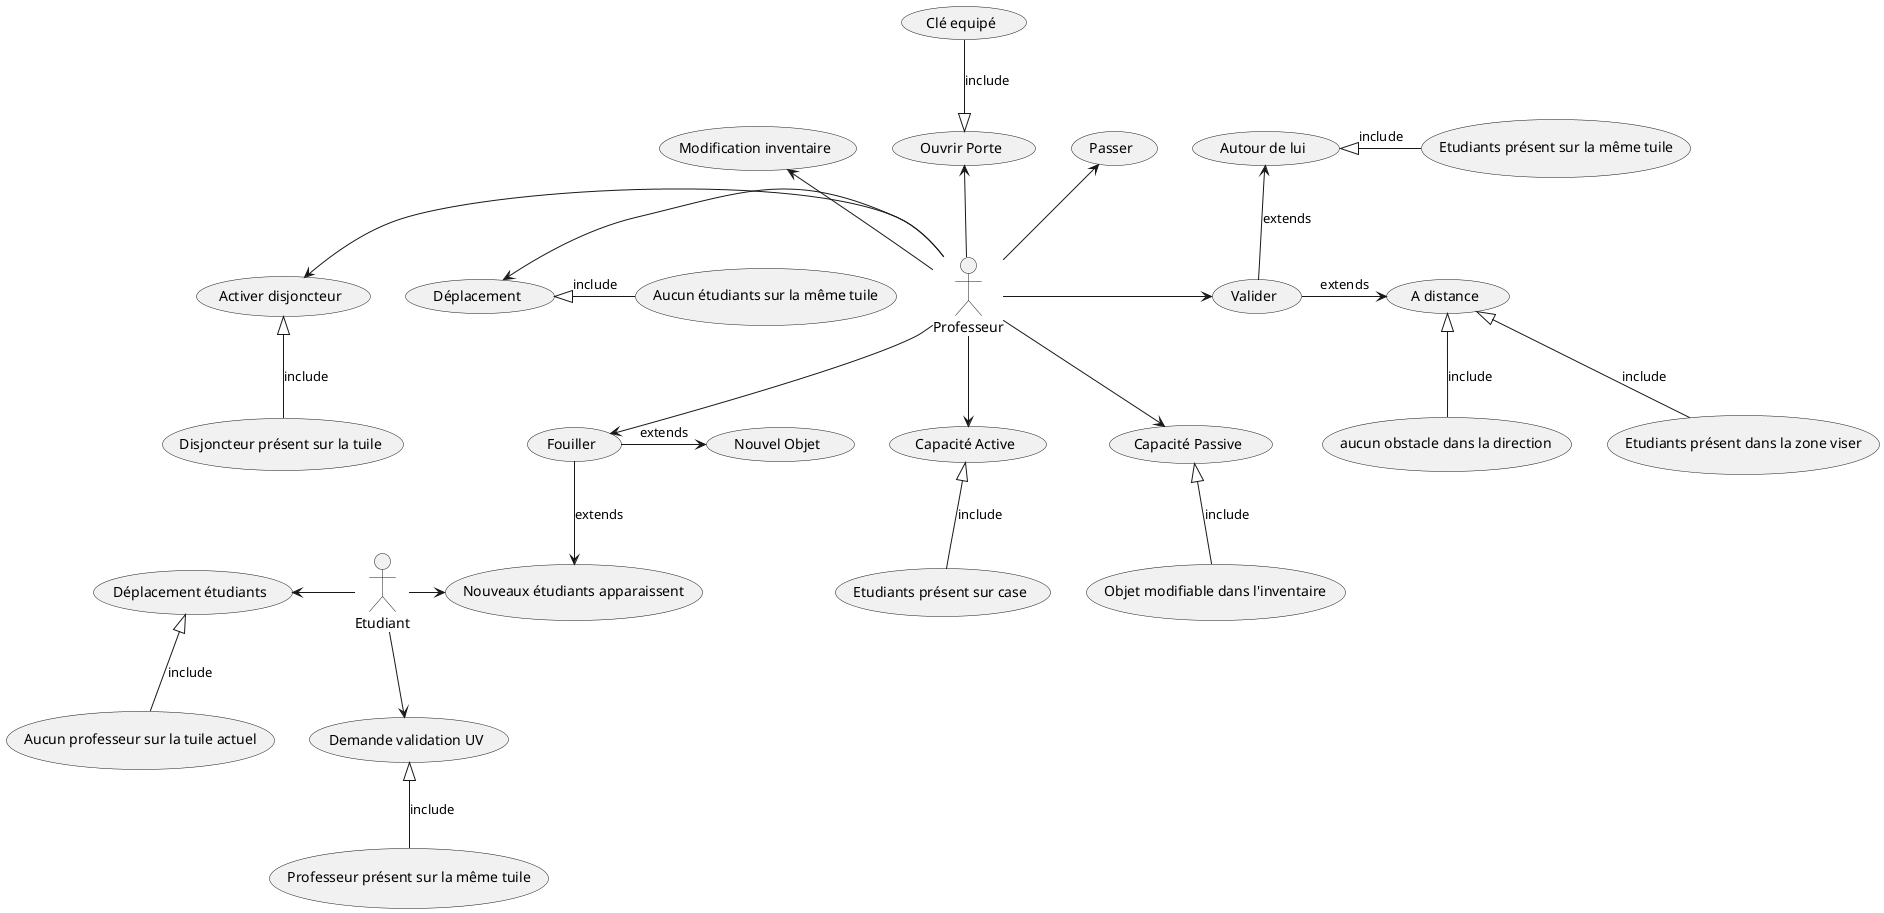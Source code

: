  @startuml
:Professeur: as Prof
:Etudiant: as Etu
Prof -up-> (Passer)
Prof -left-> (Déplacement)
(Déplacement)<|- (Aucun étudiants sur la même tuile) :include
Prof -> (Valider)
(Valider) -up-> (Autour de lui) : extends
(Autour de lui) <|-right- (Etudiants présent sur la même tuile) : include
(Valider) -right-> (A distance) :extends
(A distance) <|-- (aucun obstacle dans la direction) :include
(A distance) <|-- (Etudiants présent dans la zone viser) :include
Prof --> (Fouiller)
(Fouiller) -right-> (Nouvel Objet) : extends
(Fouiller) --> (Nouveaux étudiants apparaissent) :extends
Prof -up-> (Ouvrir Porte)
(Ouvrir Porte) <|-up- (Clé equipé) :include
Prof -up-> (Modification inventaire)
Prof -left-> (Activer disjoncteur)
Prof -down-> (Capacité Active)
(Capacité Active) <|-- (Etudiants présent sur case):include
Prof -down-> (Capacité Passive)
(Capacité Passive) <|-- (Objet modifiable dans l'inventaire):include
(Activer disjoncteur) <|-- (Disjoncteur présent sur la tuile) :include
Etu ->(Nouveaux étudiants apparaissent)
Etu -down-> (Demande validation UV)
(Demande validation UV) <|-- (Professeur présent sur la même tuile) :include
Etu -left-> (Déplacement étudiants)
(Déplacement étudiants) <|-- (Aucun professeur sur la tuile actuel) :include

@enduml